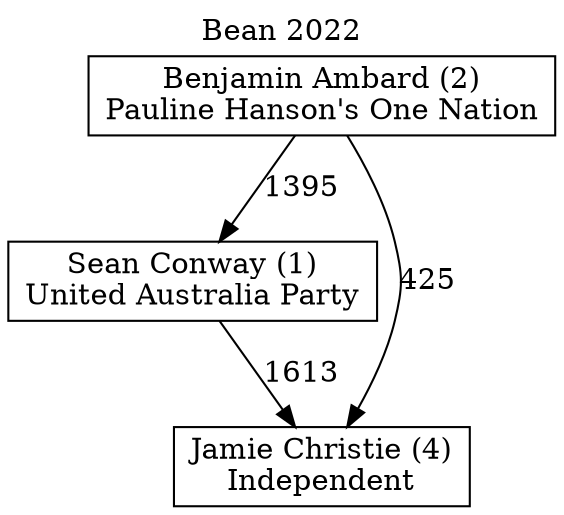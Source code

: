 // House preference flow
digraph "Jamie Christie (4)_Bean_2022" {
	graph [label="Bean 2022" labelloc=t mclimit=10]
	node [shape=box]
	"Sean Conway (1)" [label="Sean Conway (1)
United Australia Party"]
	"Jamie Christie (4)" [label="Jamie Christie (4)
Independent"]
	"Benjamin Ambard (2)" [label="Benjamin Ambard (2)
Pauline Hanson's One Nation"]
	"Benjamin Ambard (2)" -> "Sean Conway (1)" [label=1395]
	"Benjamin Ambard (2)" -> "Jamie Christie (4)" [label=425]
	"Sean Conway (1)" -> "Jamie Christie (4)" [label=1613]
}
